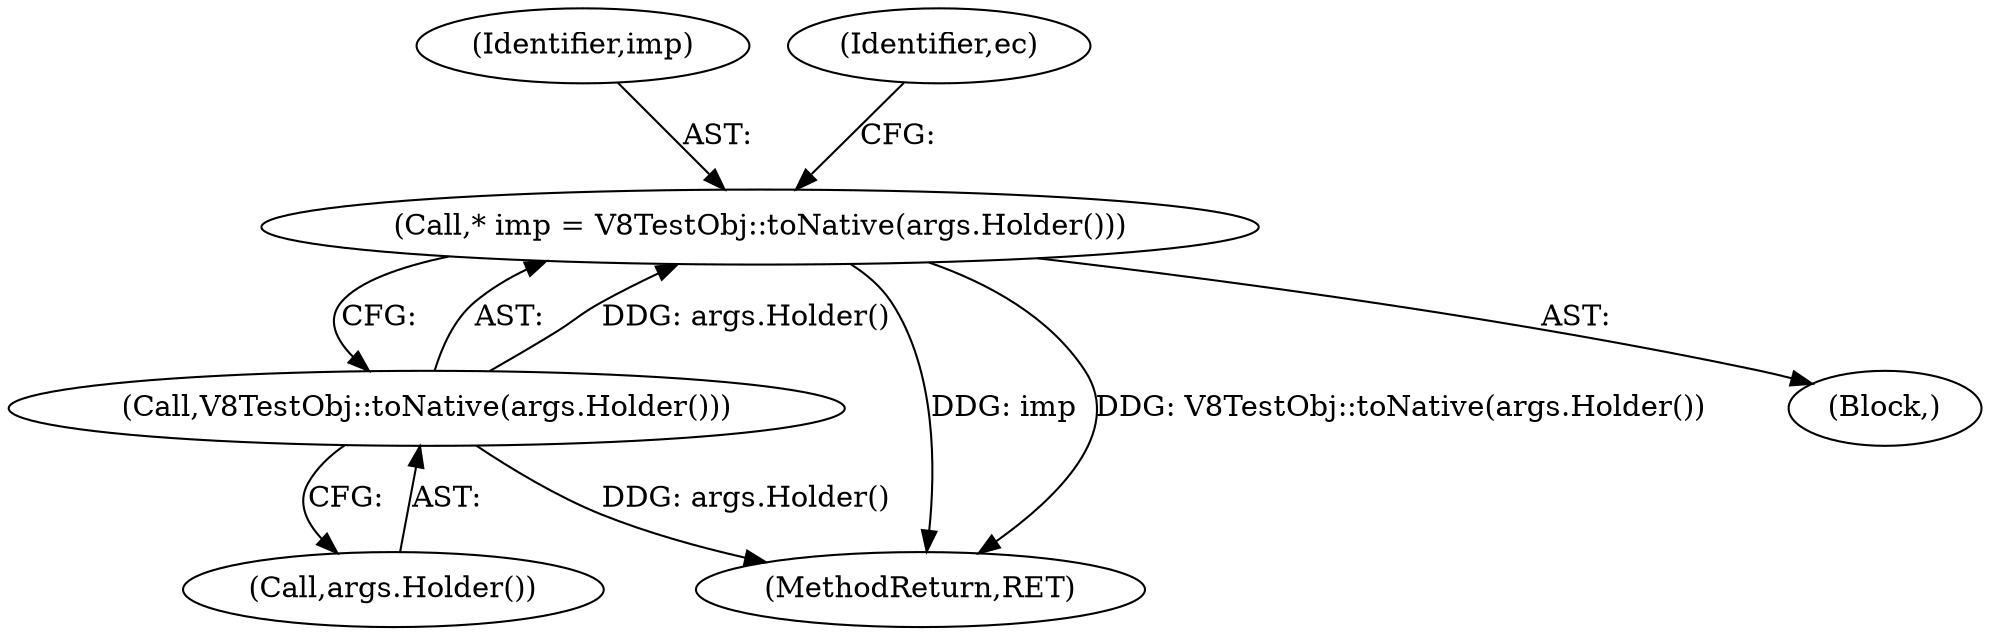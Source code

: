 digraph "0_Chrome_e9372a1bfd3588a80fcf49aa07321f0971dd6091_21@pointer" {
"1000113" [label="(Call,* imp = V8TestObj::toNative(args.Holder()))"];
"1000115" [label="(Call,V8TestObj::toNative(args.Holder()))"];
"1000115" [label="(Call,V8TestObj::toNative(args.Holder()))"];
"1000114" [label="(Identifier,imp)"];
"1000141" [label="(MethodReturn,RET)"];
"1000113" [label="(Call,* imp = V8TestObj::toNative(args.Holder()))"];
"1000119" [label="(Identifier,ec)"];
"1000102" [label="(Block,)"];
"1000116" [label="(Call,args.Holder())"];
"1000113" -> "1000102"  [label="AST: "];
"1000113" -> "1000115"  [label="CFG: "];
"1000114" -> "1000113"  [label="AST: "];
"1000115" -> "1000113"  [label="AST: "];
"1000119" -> "1000113"  [label="CFG: "];
"1000113" -> "1000141"  [label="DDG: imp"];
"1000113" -> "1000141"  [label="DDG: V8TestObj::toNative(args.Holder())"];
"1000115" -> "1000113"  [label="DDG: args.Holder()"];
"1000115" -> "1000116"  [label="CFG: "];
"1000116" -> "1000115"  [label="AST: "];
"1000115" -> "1000141"  [label="DDG: args.Holder()"];
}
